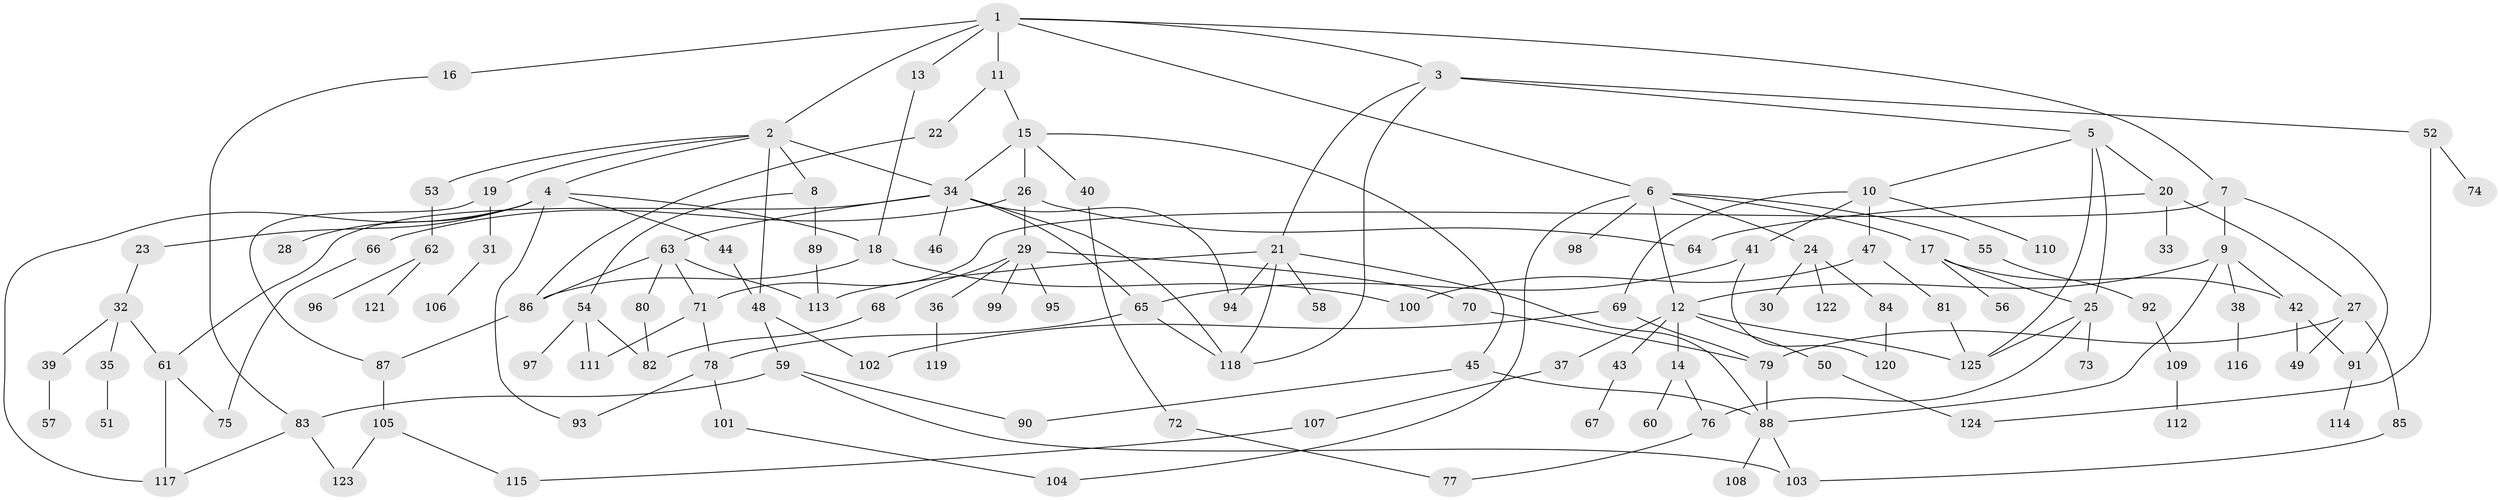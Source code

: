 // Generated by graph-tools (version 1.1) at 2025/13/03/09/25 04:13:26]
// undirected, 125 vertices, 174 edges
graph export_dot {
graph [start="1"]
  node [color=gray90,style=filled];
  1;
  2;
  3;
  4;
  5;
  6;
  7;
  8;
  9;
  10;
  11;
  12;
  13;
  14;
  15;
  16;
  17;
  18;
  19;
  20;
  21;
  22;
  23;
  24;
  25;
  26;
  27;
  28;
  29;
  30;
  31;
  32;
  33;
  34;
  35;
  36;
  37;
  38;
  39;
  40;
  41;
  42;
  43;
  44;
  45;
  46;
  47;
  48;
  49;
  50;
  51;
  52;
  53;
  54;
  55;
  56;
  57;
  58;
  59;
  60;
  61;
  62;
  63;
  64;
  65;
  66;
  67;
  68;
  69;
  70;
  71;
  72;
  73;
  74;
  75;
  76;
  77;
  78;
  79;
  80;
  81;
  82;
  83;
  84;
  85;
  86;
  87;
  88;
  89;
  90;
  91;
  92;
  93;
  94;
  95;
  96;
  97;
  98;
  99;
  100;
  101;
  102;
  103;
  104;
  105;
  106;
  107;
  108;
  109;
  110;
  111;
  112;
  113;
  114;
  115;
  116;
  117;
  118;
  119;
  120;
  121;
  122;
  123;
  124;
  125;
  1 -- 2;
  1 -- 3;
  1 -- 6;
  1 -- 7;
  1 -- 11;
  1 -- 13;
  1 -- 16;
  2 -- 4;
  2 -- 8;
  2 -- 19;
  2 -- 34;
  2 -- 53;
  2 -- 48;
  3 -- 5;
  3 -- 21;
  3 -- 52;
  3 -- 118;
  4 -- 18;
  4 -- 23;
  4 -- 28;
  4 -- 44;
  4 -- 93;
  4 -- 117;
  5 -- 10;
  5 -- 20;
  5 -- 25;
  5 -- 125;
  6 -- 17;
  6 -- 24;
  6 -- 55;
  6 -- 98;
  6 -- 104;
  6 -- 12;
  7 -- 9;
  7 -- 91;
  7 -- 71;
  8 -- 54;
  8 -- 89;
  9 -- 12;
  9 -- 38;
  9 -- 42;
  9 -- 88;
  10 -- 41;
  10 -- 47;
  10 -- 69;
  10 -- 110;
  11 -- 15;
  11 -- 22;
  12 -- 14;
  12 -- 37;
  12 -- 43;
  12 -- 50;
  12 -- 125;
  13 -- 18;
  14 -- 60;
  14 -- 76;
  15 -- 26;
  15 -- 40;
  15 -- 45;
  15 -- 34;
  16 -- 83;
  17 -- 25;
  17 -- 56;
  17 -- 42;
  18 -- 86;
  18 -- 100;
  19 -- 31;
  19 -- 87;
  20 -- 27;
  20 -- 33;
  20 -- 64;
  21 -- 58;
  21 -- 94;
  21 -- 88;
  21 -- 118;
  21 -- 113;
  22 -- 86;
  23 -- 32;
  24 -- 30;
  24 -- 84;
  24 -- 122;
  25 -- 73;
  25 -- 76;
  25 -- 125;
  26 -- 29;
  26 -- 64;
  26 -- 66;
  27 -- 85;
  27 -- 79;
  27 -- 49;
  29 -- 36;
  29 -- 68;
  29 -- 70;
  29 -- 95;
  29 -- 99;
  31 -- 106;
  32 -- 35;
  32 -- 39;
  32 -- 61;
  34 -- 46;
  34 -- 63;
  34 -- 94;
  34 -- 118;
  34 -- 65;
  34 -- 61;
  35 -- 51;
  36 -- 119;
  37 -- 107;
  38 -- 116;
  39 -- 57;
  40 -- 72;
  41 -- 65;
  41 -- 120;
  42 -- 49;
  42 -- 91;
  43 -- 67;
  44 -- 48;
  45 -- 88;
  45 -- 90;
  47 -- 81;
  47 -- 100;
  48 -- 59;
  48 -- 102;
  50 -- 124;
  52 -- 74;
  52 -- 124;
  53 -- 62;
  54 -- 82;
  54 -- 97;
  54 -- 111;
  55 -- 92;
  59 -- 83;
  59 -- 90;
  59 -- 103;
  61 -- 75;
  61 -- 117;
  62 -- 96;
  62 -- 121;
  63 -- 71;
  63 -- 80;
  63 -- 113;
  63 -- 86;
  65 -- 78;
  65 -- 118;
  66 -- 75;
  68 -- 82;
  69 -- 79;
  69 -- 102;
  70 -- 79;
  71 -- 78;
  71 -- 111;
  72 -- 77;
  76 -- 77;
  78 -- 101;
  78 -- 93;
  79 -- 88;
  80 -- 82;
  81 -- 125;
  83 -- 117;
  83 -- 123;
  84 -- 120;
  85 -- 103;
  86 -- 87;
  87 -- 105;
  88 -- 108;
  88 -- 103;
  89 -- 113;
  91 -- 114;
  92 -- 109;
  101 -- 104;
  105 -- 115;
  105 -- 123;
  107 -- 115;
  109 -- 112;
}
